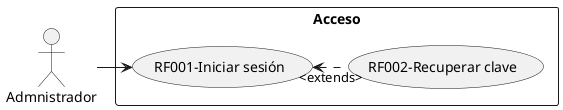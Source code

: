 @startuml MetalK_UseCases_Access
    top to bottom direction
    skinparam linetype ortho
    
 
    actor Admnistrador as a
    
    rectangle Acceso{
        usecase "RF001-Iniciar sesión" as RF001
        usecase "RF002-Recuperar clave" as RF002
    }

    a -right-> RF001
    RF001 <.right. RF002:<extends>    
@enduml